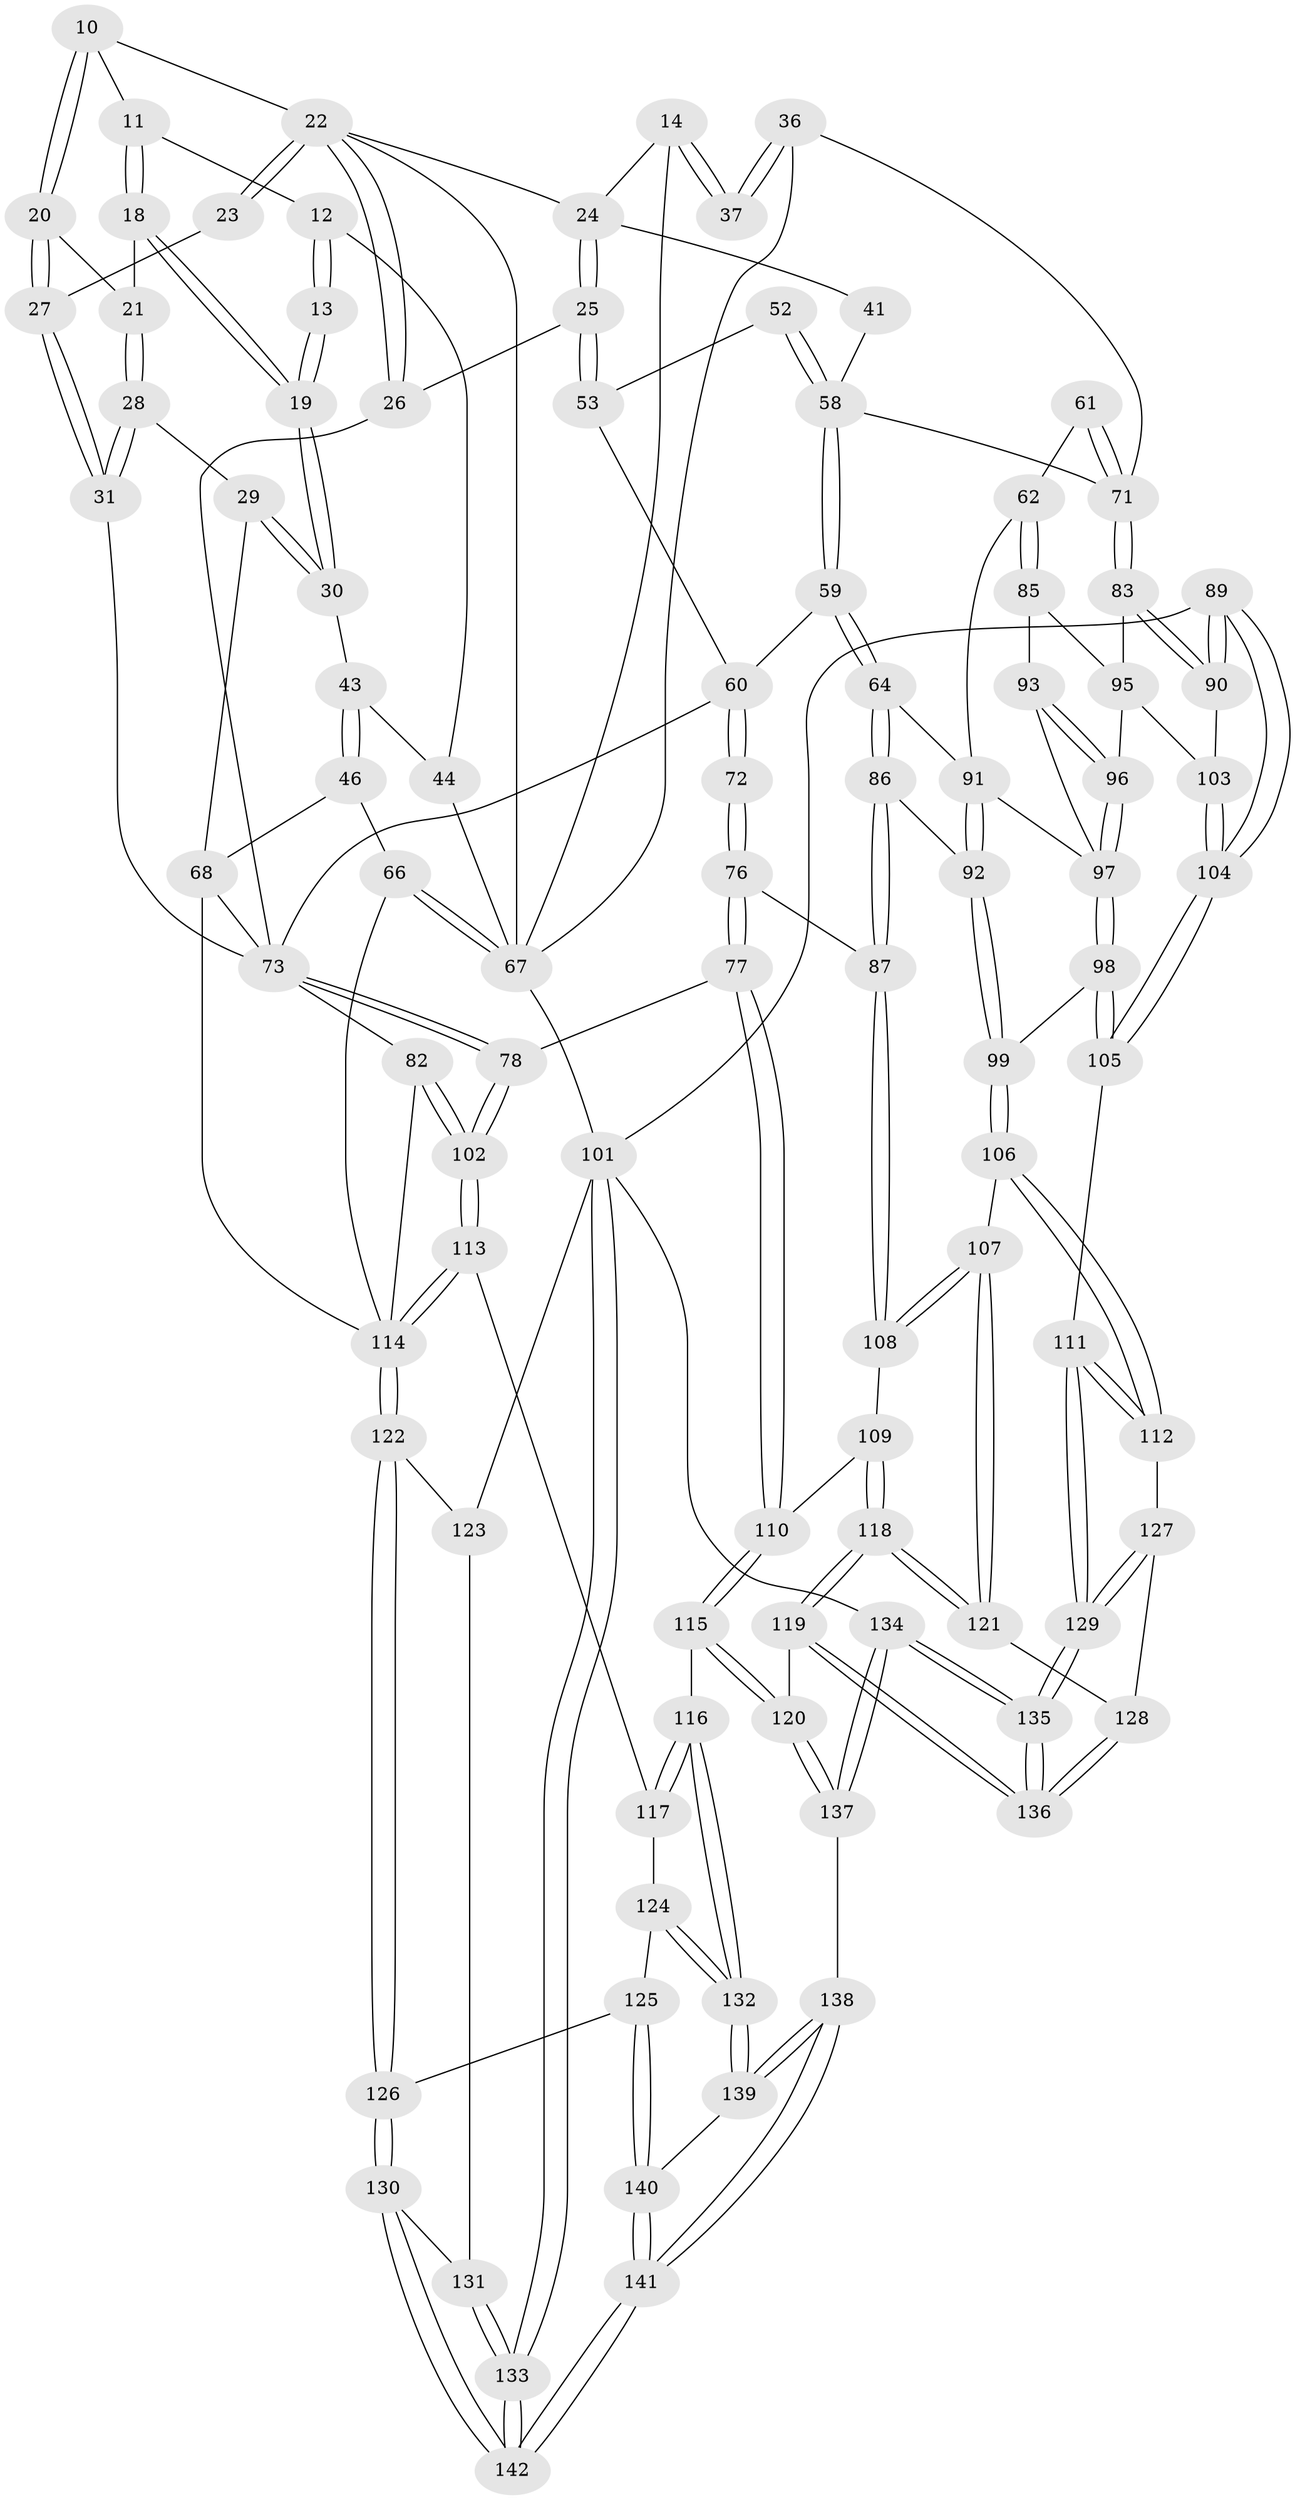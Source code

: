 // original degree distribution, {3: 0.02112676056338028, 4: 0.21830985915492956, 6: 0.21830985915492956, 5: 0.5422535211267606}
// Generated by graph-tools (version 1.1) at 2025/04/03/04/25 22:04:41]
// undirected, 99 vertices, 238 edges
graph export_dot {
graph [start="1"]
  node [color=gray90,style=filled];
  10 [pos="+0.41603047835819074+0.07474780333247598"];
  11 [pos="+0.38075145948992895+0.03866879579074792"];
  12 [pos="+0.35996721263892956+0",super="+7"];
  13 [pos="+0.2572211104050004+0.11592141369393916"];
  14 [pos="+0.7721802235921597+0.018769691480690284"];
  18 [pos="+0.3462054570644526+0.14534897247242273"];
  19 [pos="+0.2537487009523664+0.14348303082330452"];
  20 [pos="+0.36588584327772034+0.15400167929533023"];
  21 [pos="+0.3535884023851137+0.15021746217853926"];
  22 [pos="+0.5126918816247138+0.19912020530627847",super="+17+8+9"];
  23 [pos="+0.4600781294056314+0.11925003599588259"];
  24 [pos="+0.5772444991211678+0.2574967527677104",super="+16+15"];
  25 [pos="+0.5616402215954159+0.27156365265557486"];
  26 [pos="+0.5201744930734568+0.26508989747617634"];
  27 [pos="+0.4035731112126732+0.17352410124074996"];
  28 [pos="+0.33320745557985487+0.2507825215543266"];
  29 [pos="+0.28754090228574625+0.2564479062645516"];
  30 [pos="+0.24017228694137463+0.16228046785475367"];
  31 [pos="+0.410820186910959+0.2567677622980762"];
  36 [pos="+1+0.06654420767923494"];
  37 [pos="+0.8521894088601006+0.06279308194970658"];
  41 [pos="+0.7368915010439422+0.164009300012099"];
  43 [pos="+0.16403843402263343+0.21678574116981414",super="+32"];
  44 [pos="+0.07259115778960089+0.24097130372626563",super="+33"];
  46 [pos="+0.1747330147155033+0.3207975115653135"];
  52 [pos="+0.6632128596838152+0.33274535737284344"];
  53 [pos="+0.6161789495518548+0.3441587265038866"];
  58 [pos="+0.7246415726327217+0.39230919696877564",super="+40"];
  59 [pos="+0.7269999995182538+0.48632181998113644"];
  60 [pos="+0.7004590469327807+0.4831596738856459",super="+55"];
  61 [pos="+0.8990366713268614+0.3458859402753915"];
  62 [pos="+0.8525433327416564+0.463905567409169"];
  64 [pos="+0.7476222237758761+0.49667460779904826"];
  66 [pos="+0.005243337195033823+0.5948832185090823",super="+65"];
  67 [pos="+0+0.6172613195113529",super="+48+47+4"];
  68 [pos="+0.2687614241132801+0.3858992614547889",super="+51"];
  71 [pos="+1+0.2965403611196599",super="+35+38"];
  72 [pos="+0.6012222412399911+0.5213370217897423"];
  73 [pos="+0.45625009587691906+0.5949120135775221",super="+56+57+50+70"];
  76 [pos="+0.5493575378697103+0.6261574034910691"];
  77 [pos="+0.5009710773631877+0.6424753251482294"];
  78 [pos="+0.48214771660190986+0.6412488607934469"];
  82 [pos="+0.28989132492727504+0.6380277453784187",super="+74+75"];
  83 [pos="+1+0.5649886781451714"];
  85 [pos="+0.9664666256713511+0.545927683823705"];
  86 [pos="+0.6765424423176014+0.6465926702675262"];
  87 [pos="+0.6332281254321674+0.6590153491182726"];
  89 [pos="+1+1"];
  90 [pos="+1+0.6352306495070453"];
  91 [pos="+0.8012910784355531+0.5219224667449068",super="+63"];
  92 [pos="+0.7634150191471588+0.6762326332234425"];
  93 [pos="+0.9242492777227962+0.5979379576600024"];
  95 [pos="+0.9386858607588983+0.667572498802702",super="+84"];
  96 [pos="+0.9318684690423229+0.665418009766465"];
  97 [pos="+0.8609756741983565+0.680140957646602",super="+94"];
  98 [pos="+0.8552145982425797+0.6878167271588035"];
  99 [pos="+0.7745796639082052+0.6911272087371104"];
  101 [pos="+0+1",super="+88+100"];
  102 [pos="+0.4526544265502146+0.6666076313038899"];
  103 [pos="+0.9562053499876+0.703780315193526"];
  104 [pos="+0.9501909642847576+0.8363873257870588"];
  105 [pos="+0.906513385878294+0.8210368691962369"];
  106 [pos="+0.7424111194649067+0.7947378691607984"];
  107 [pos="+0.6810778055909552+0.7824109471457933"];
  108 [pos="+0.6588188946144846+0.7525868343366293"];
  109 [pos="+0.5836253630301728+0.7670432610408069"];
  110 [pos="+0.5220494362759537+0.6932845369980418"];
  111 [pos="+0.8738419976948236+0.8266445381501464"];
  112 [pos="+0.7527682104848269+0.8088532887781259"];
  113 [pos="+0.4159673401582077+0.7361304362210568"];
  114 [pos="+0.21114276874687618+0.7675394402618001",super="+81+80+79"];
  115 [pos="+0.5353104383597794+0.8712968774512535"];
  116 [pos="+0.48968305928403616+0.8745618311695875"];
  117 [pos="+0.4224468991628845+0.7815797031886674"];
  118 [pos="+0.5711408299887379+0.8687115174606266"];
  119 [pos="+0.5638477963572831+0.874854666435025"];
  120 [pos="+0.5552210050192259+0.8757217848381224"];
  121 [pos="+0.607143525101958+0.8531255761521997"];
  122 [pos="+0.21112734656499285+0.7724600690307771"];
  123 [pos="+0.07293123340816698+0.8591534122349351"];
  124 [pos="+0.3403485533125579+0.8624026210694951"];
  125 [pos="+0.2679351768533315+0.8777421804575447"];
  126 [pos="+0.23883571786679275+0.8527232977335268"];
  127 [pos="+0.7515172865398068+0.814018894628772"];
  128 [pos="+0.7084218385854126+0.8943451500772844"];
  129 [pos="+0.7975835316600131+0.9429346112357594"];
  130 [pos="+0.15611979316804434+0.9333147785690231"];
  131 [pos="+0.07141251211455646+0.8759659779426902"];
  132 [pos="+0.44935313834185525+0.9181041979970881"];
  133 [pos="+0+1"];
  134 [pos="+0.7716302338758719+1"];
  135 [pos="+0.7548659237839285+1"];
  136 [pos="+0.7071493772943376+1"];
  137 [pos="+0.5157418914072348+1"];
  138 [pos="+0.4611656993578559+1"];
  139 [pos="+0.44758770307217877+0.9230717822667358"];
  140 [pos="+0.29612348196158655+0.9626106819209673"];
  141 [pos="+0.29054165494676665+1"];
  142 [pos="+0+1"];
  10 -- 11;
  10 -- 20;
  10 -- 20;
  10 -- 22;
  11 -- 12;
  11 -- 18;
  11 -- 18;
  12 -- 13 [weight=2];
  12 -- 13;
  12 -- 44;
  13 -- 19;
  13 -- 19;
  14 -- 37;
  14 -- 37;
  14 -- 24;
  14 -- 67;
  18 -- 19;
  18 -- 19;
  18 -- 21;
  19 -- 30;
  19 -- 30;
  20 -- 21;
  20 -- 27;
  20 -- 27;
  21 -- 28;
  21 -- 28;
  22 -- 23 [weight=2];
  22 -- 23;
  22 -- 26;
  22 -- 26;
  22 -- 24;
  22 -- 67;
  23 -- 27;
  24 -- 25;
  24 -- 25;
  24 -- 41 [weight=2];
  25 -- 26;
  25 -- 53;
  25 -- 53;
  26 -- 73;
  27 -- 31;
  27 -- 31;
  28 -- 29;
  28 -- 31;
  28 -- 31;
  29 -- 30;
  29 -- 30;
  29 -- 68;
  30 -- 43;
  31 -- 73;
  36 -- 37;
  36 -- 37;
  36 -- 71;
  36 -- 67;
  41 -- 58;
  43 -- 44 [weight=2];
  43 -- 46;
  43 -- 46;
  44 -- 67 [weight=2];
  46 -- 66;
  46 -- 68;
  52 -- 53;
  52 -- 58 [weight=2];
  52 -- 58;
  53 -- 60;
  58 -- 59;
  58 -- 59;
  58 -- 71;
  59 -- 60;
  59 -- 64;
  59 -- 64;
  60 -- 72 [weight=2];
  60 -- 72;
  60 -- 73;
  61 -- 62;
  61 -- 71 [weight=2];
  61 -- 71;
  62 -- 85;
  62 -- 85;
  62 -- 91;
  64 -- 86;
  64 -- 86;
  64 -- 91;
  66 -- 67 [weight=2];
  66 -- 67;
  66 -- 114 [weight=2];
  67 -- 101 [weight=3];
  68 -- 114;
  68 -- 73 [weight=2];
  71 -- 83;
  71 -- 83;
  72 -- 76;
  72 -- 76;
  73 -- 78;
  73 -- 78;
  73 -- 82 [weight=2];
  76 -- 77;
  76 -- 77;
  76 -- 87;
  77 -- 78;
  77 -- 110;
  77 -- 110;
  78 -- 102;
  78 -- 102;
  82 -- 102;
  82 -- 102;
  82 -- 114 [weight=2];
  83 -- 90;
  83 -- 90;
  83 -- 95;
  85 -- 93;
  85 -- 95;
  86 -- 87;
  86 -- 87;
  86 -- 92;
  87 -- 108;
  87 -- 108;
  89 -- 90;
  89 -- 90;
  89 -- 104;
  89 -- 104;
  89 -- 101;
  90 -- 103;
  91 -- 92;
  91 -- 92;
  91 -- 97;
  92 -- 99;
  92 -- 99;
  93 -- 96;
  93 -- 96;
  93 -- 97;
  95 -- 96;
  95 -- 103;
  96 -- 97;
  96 -- 97;
  97 -- 98;
  97 -- 98;
  98 -- 99;
  98 -- 105;
  98 -- 105;
  99 -- 106;
  99 -- 106;
  101 -- 133;
  101 -- 133;
  101 -- 134;
  101 -- 123;
  102 -- 113;
  102 -- 113;
  103 -- 104;
  103 -- 104;
  104 -- 105;
  104 -- 105;
  105 -- 111;
  106 -- 107;
  106 -- 112;
  106 -- 112;
  107 -- 108;
  107 -- 108;
  107 -- 121;
  107 -- 121;
  108 -- 109;
  109 -- 110;
  109 -- 118;
  109 -- 118;
  110 -- 115;
  110 -- 115;
  111 -- 112;
  111 -- 112;
  111 -- 129;
  111 -- 129;
  112 -- 127;
  113 -- 114;
  113 -- 114;
  113 -- 117;
  114 -- 122;
  114 -- 122;
  115 -- 116;
  115 -- 120;
  115 -- 120;
  116 -- 117;
  116 -- 117;
  116 -- 132;
  116 -- 132;
  117 -- 124;
  118 -- 119;
  118 -- 119;
  118 -- 121;
  118 -- 121;
  119 -- 120;
  119 -- 136;
  119 -- 136;
  120 -- 137;
  120 -- 137;
  121 -- 128;
  122 -- 123;
  122 -- 126;
  122 -- 126;
  123 -- 131;
  124 -- 125;
  124 -- 132;
  124 -- 132;
  125 -- 126;
  125 -- 140;
  125 -- 140;
  126 -- 130;
  126 -- 130;
  127 -- 128;
  127 -- 129;
  127 -- 129;
  128 -- 136;
  128 -- 136;
  129 -- 135;
  129 -- 135;
  130 -- 131;
  130 -- 142;
  130 -- 142;
  131 -- 133;
  131 -- 133;
  132 -- 139;
  132 -- 139;
  133 -- 142;
  133 -- 142;
  134 -- 135;
  134 -- 135;
  134 -- 137;
  134 -- 137;
  135 -- 136;
  135 -- 136;
  137 -- 138;
  138 -- 139;
  138 -- 139;
  138 -- 141;
  138 -- 141;
  139 -- 140;
  140 -- 141;
  140 -- 141;
  141 -- 142;
  141 -- 142;
}
